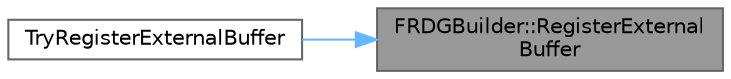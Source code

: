 digraph "FRDGBuilder::RegisterExternalBuffer"
{
 // INTERACTIVE_SVG=YES
 // LATEX_PDF_SIZE
  bgcolor="transparent";
  edge [fontname=Helvetica,fontsize=10,labelfontname=Helvetica,labelfontsize=10];
  node [fontname=Helvetica,fontsize=10,shape=box,height=0.2,width=0.4];
  rankdir="RL";
  Node1 [id="Node000001",label="FRDGBuilder::RegisterExternal\lBuffer",height=0.2,width=0.4,color="gray40", fillcolor="grey60", style="filled", fontcolor="black",tooltip="Register a external buffer to be tracked by the render graph."];
  Node1 -> Node2 [id="edge1_Node000001_Node000002",dir="back",color="steelblue1",style="solid",tooltip=" "];
  Node2 [id="Node000002",label="TryRegisterExternalBuffer",height=0.2,width=0.4,color="grey40", fillcolor="white", style="filled",URL="$d6/d45/RenderGraphUtils_8h.html#ac4492cc76eedbeab2269d855d2efaee2",tooltip="Variants of RegisterExternalBuffer which will return null (rather than assert) if the external buffer..."];
}
